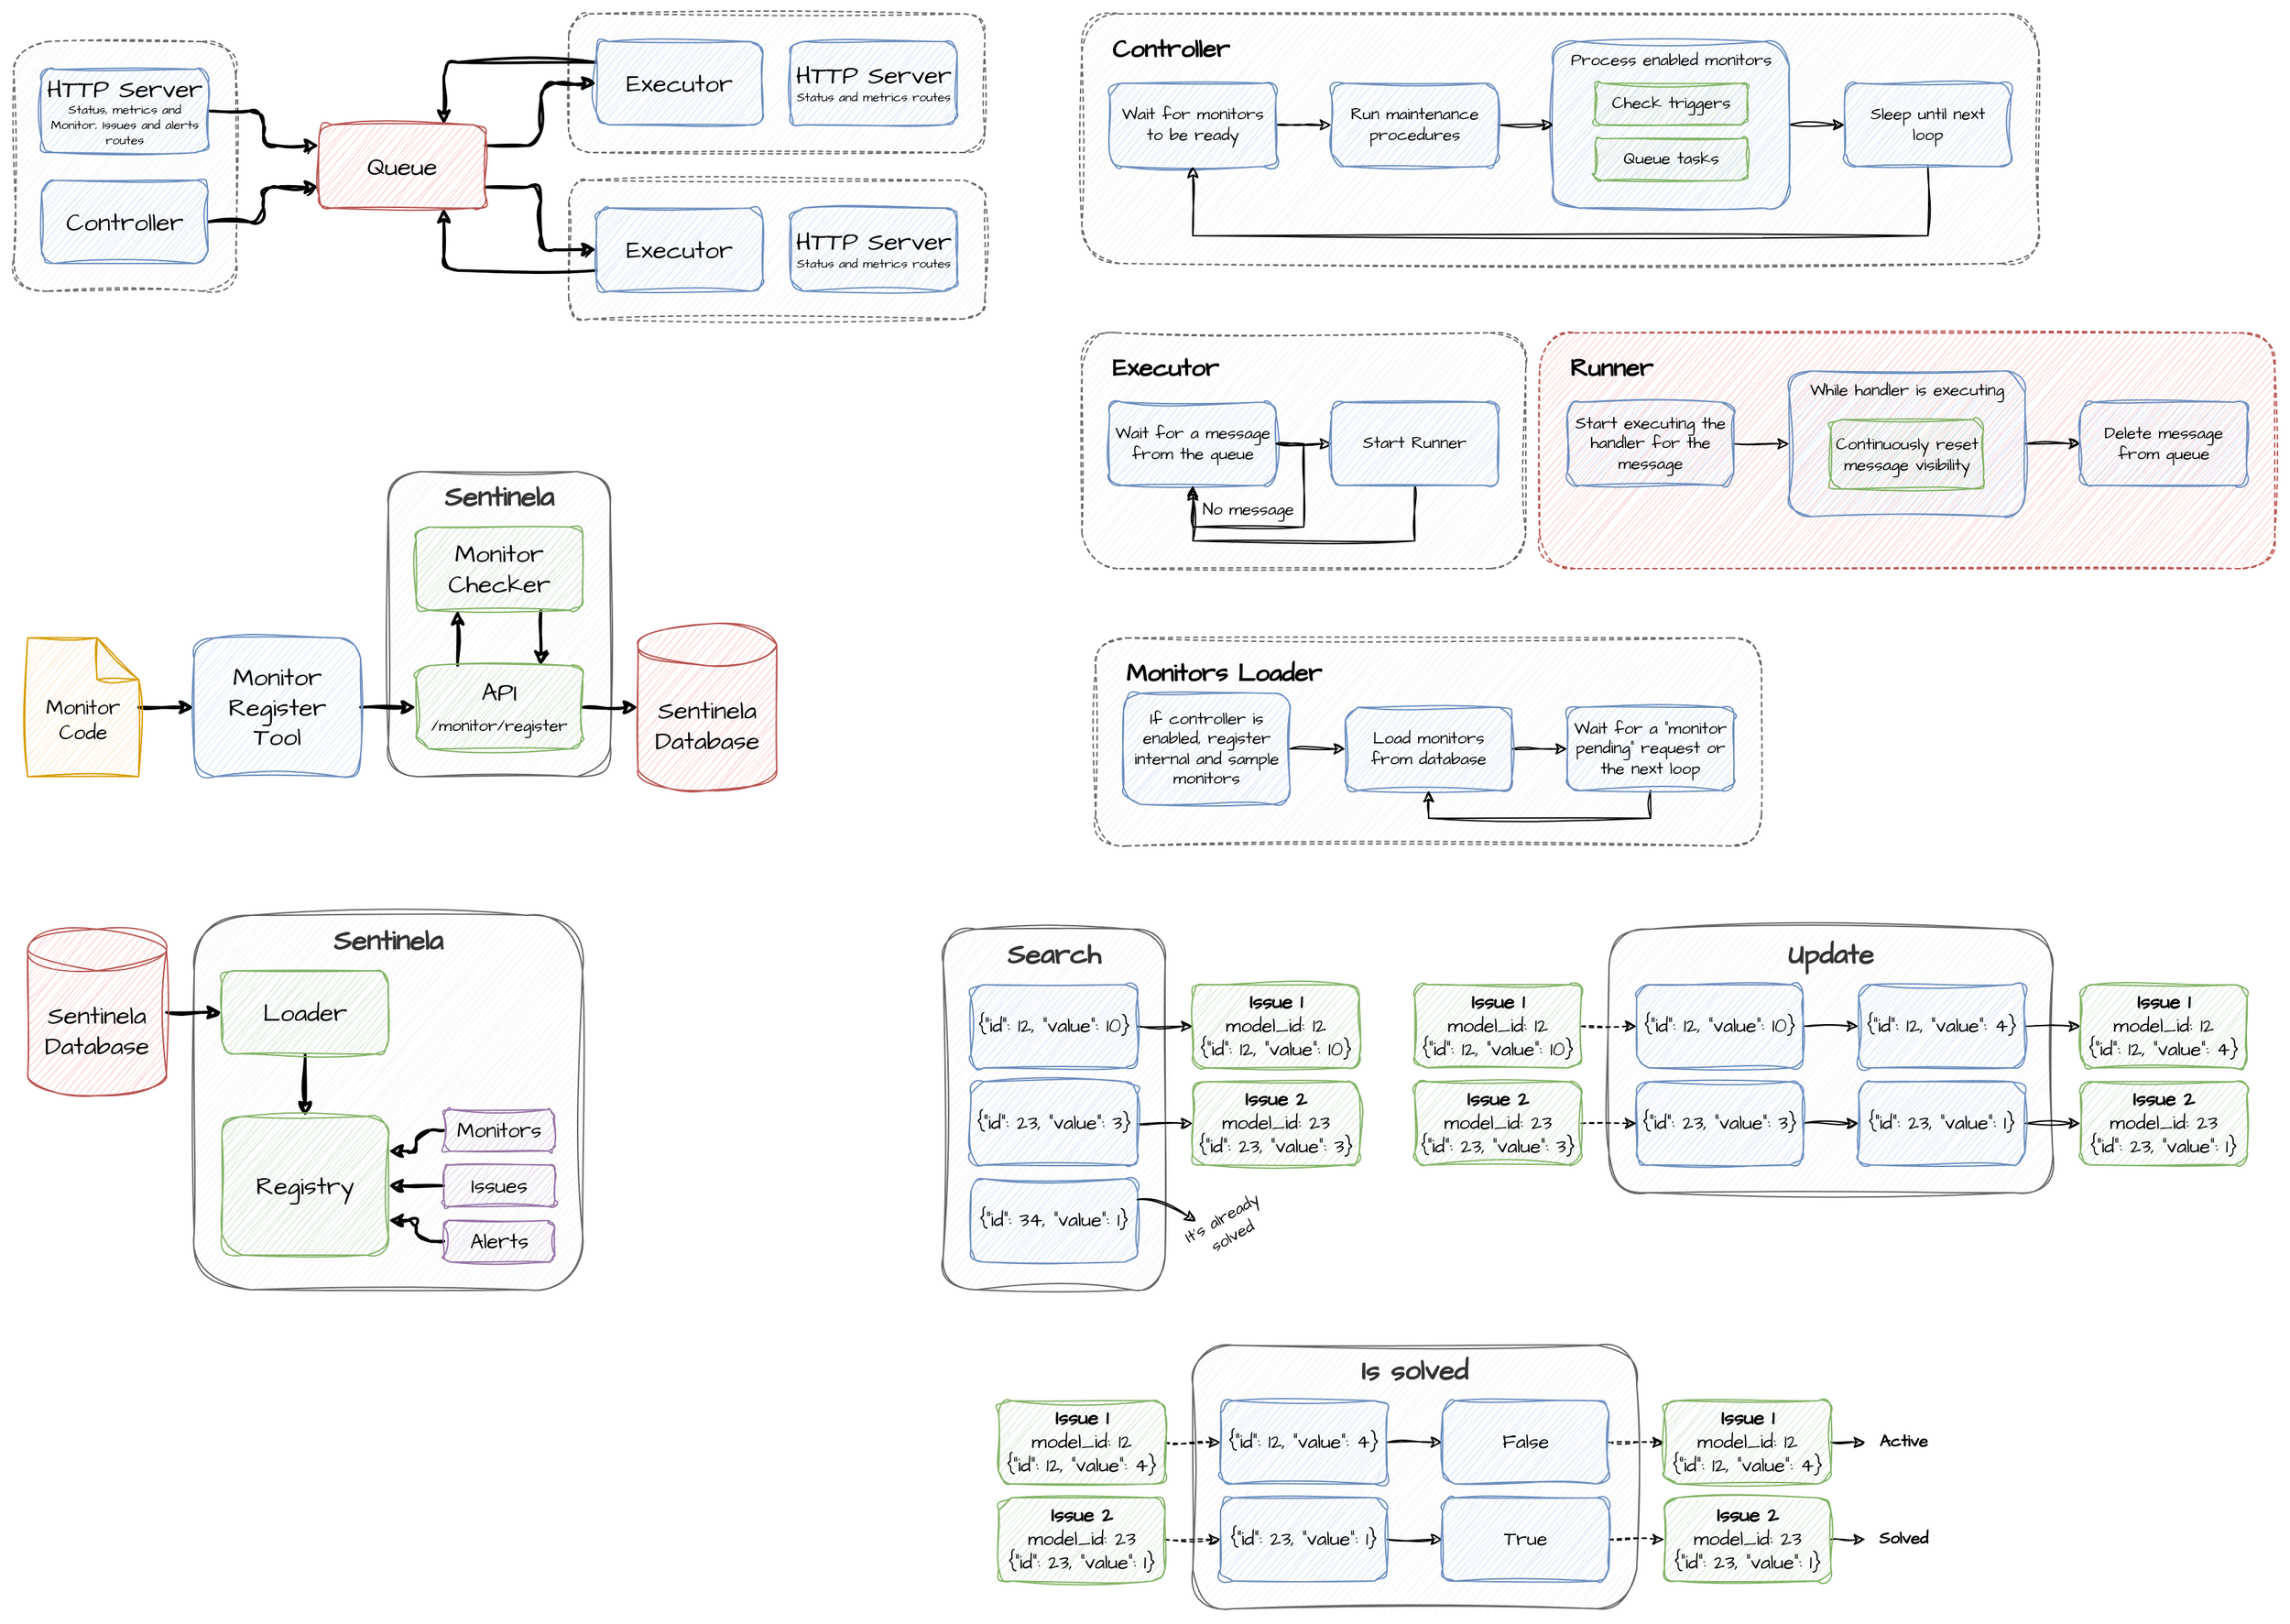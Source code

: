 <mxfile version="28.2.3">
  <diagram name="Page-1" id="vNt7aLNjw1NcP-aogwvX">
    <mxGraphModel dx="1170" dy="704" grid="1" gridSize="10" guides="1" tooltips="1" connect="1" arrows="1" fold="1" page="1" pageScale="1" pageWidth="850" pageHeight="1100" math="0" shadow="0">
      <root>
        <mxCell id="0" />
        <mxCell id="1" parent="0" />
        <mxCell id="FxgzXEkrF_b3o0yHyvXR-138" value="" style="rounded=1;whiteSpace=wrap;html=1;dashed=1;strokeColor=none;sketch=1;curveFitting=1;jiggle=2;" parent="1" vertex="1">
          <mxGeometry x="750" y="1000" width="690" height="210" as="geometry" />
        </mxCell>
        <mxCell id="FxgzXEkrF_b3o0yHyvXR-128" value="Is solved" style="rounded=1;whiteSpace=wrap;html=1;sketch=1;hachureGap=4;jiggle=2;curveFitting=1;fontFamily=Architects Daughter;fontSource=https%3A%2F%2Ffonts.googleapis.com%2Fcss%3Ffamily%3DArchitects%2BDaughter;fillColor=#f5f5f5;fontColor=#333333;strokeColor=#666666;verticalAlign=top;fontStyle=1;fontSize=20;" parent="1" vertex="1">
          <mxGeometry x="900" y="1010" width="320" height="190" as="geometry" />
        </mxCell>
        <mxCell id="FxgzXEkrF_b3o0yHyvXR-133" value="" style="rounded=1;whiteSpace=wrap;html=1;dashed=1;strokeColor=none;sketch=1;curveFitting=1;jiggle=2;" parent="1" vertex="1">
          <mxGeometry x="1050" y="700" width="620" height="210" as="geometry" />
        </mxCell>
        <mxCell id="FxgzXEkrF_b3o0yHyvXR-1" value="" style="rounded=1;whiteSpace=wrap;html=1;dashed=1;strokeColor=none;sketch=1;curveFitting=1;jiggle=2;" parent="1" vertex="1">
          <mxGeometry x="50" y="690" width="420" height="290" as="geometry" />
        </mxCell>
        <mxCell id="FxgzXEkrF_b3o0yHyvXR-2" value="" style="rounded=1;whiteSpace=wrap;html=1;dashed=1;strokeColor=none;sketch=1;curveFitting=1;jiggle=2;shadow=0;" parent="1" vertex="1">
          <mxGeometry x="50" y="370" width="560" height="250" as="geometry" />
        </mxCell>
        <mxCell id="FxgzXEkrF_b3o0yHyvXR-3" value="Sentinela" style="rounded=1;whiteSpace=wrap;html=1;sketch=1;hachureGap=4;jiggle=2;curveFitting=1;fontFamily=Architects Daughter;fontSource=https%3A%2F%2Ffonts.googleapis.com%2Fcss%3Ffamily%3DArchitects%2BDaughter;fillColor=#f5f5f5;fontColor=#333333;strokeColor=#666666;verticalAlign=top;fontStyle=1;fontSize=20;" parent="1" vertex="1">
          <mxGeometry x="180" y="700" width="280" height="270" as="geometry" />
        </mxCell>
        <mxCell id="FxgzXEkrF_b3o0yHyvXR-4" value="Sentinela" style="rounded=1;whiteSpace=wrap;html=1;sketch=1;hachureGap=4;jiggle=2;curveFitting=1;fontFamily=Architects Daughter;fontSource=https%3A%2F%2Ffonts.googleapis.com%2Fcss%3Ffamily%3DArchitects%2BDaughter;fillColor=#f5f5f5;fontColor=#333333;strokeColor=#666666;verticalAlign=top;fontStyle=1;fontSize=20;" parent="1" vertex="1">
          <mxGeometry x="320" y="380" width="160" height="220" as="geometry" />
        </mxCell>
        <mxCell id="FxgzXEkrF_b3o0yHyvXR-5" value="" style="rounded=1;whiteSpace=wrap;html=1;dashed=1;strokeColor=none;sketch=1;curveFitting=1;jiggle=2;fontFamily=Architects Daughter;" parent="1" vertex="1">
          <mxGeometry x="40" y="40" width="720" height="240" as="geometry" />
        </mxCell>
        <mxCell id="FxgzXEkrF_b3o0yHyvXR-6" value="" style="rounded=1;whiteSpace=wrap;html=1;fillColor=#f5f5f5;fontColor=#333333;strokeColor=#666666;dashed=1;sketch=1;curveFitting=1;jiggle=2;fontFamily=Architects Daughter;" parent="1" vertex="1">
          <mxGeometry x="50" y="70" width="160" height="180" as="geometry" />
        </mxCell>
        <mxCell id="FxgzXEkrF_b3o0yHyvXR-7" style="edgeStyle=orthogonalEdgeStyle;rounded=1;orthogonalLoop=1;jettySize=auto;html=1;exitX=1;exitY=0.5;exitDx=0;exitDy=0;entryX=0;entryY=0.75;entryDx=0;entryDy=0;sketch=1;curveFitting=1;jiggle=2;curved=0;strokeWidth=2;fontFamily=Architects Daughter;" parent="1" source="FxgzXEkrF_b3o0yHyvXR-8" target="FxgzXEkrF_b3o0yHyvXR-19" edge="1">
          <mxGeometry relative="1" as="geometry" />
        </mxCell>
        <mxCell id="FxgzXEkrF_b3o0yHyvXR-8" value="Controller" style="rounded=1;whiteSpace=wrap;html=1;fontSize=18;fillColor=#dae8fc;strokeColor=#6c8ebf;sketch=1;curveFitting=1;jiggle=2;fontFamily=Architects Daughter;" parent="1" vertex="1">
          <mxGeometry x="70" y="170" width="120" height="60" as="geometry" />
        </mxCell>
        <mxCell id="FxgzXEkrF_b3o0yHyvXR-9" style="edgeStyle=orthogonalEdgeStyle;rounded=1;orthogonalLoop=1;jettySize=auto;html=1;exitX=1;exitY=0.5;exitDx=0;exitDy=0;entryX=0;entryY=0.25;entryDx=0;entryDy=0;sketch=1;curveFitting=1;jiggle=2;curved=0;strokeWidth=2;fontFamily=Architects Daughter;" parent="1" source="FxgzXEkrF_b3o0yHyvXR-10" target="FxgzXEkrF_b3o0yHyvXR-19" edge="1">
          <mxGeometry relative="1" as="geometry" />
        </mxCell>
        <mxCell id="FxgzXEkrF_b3o0yHyvXR-10" value="HTTP Server&lt;div style=&quot;font-size: 9px;&quot;&gt;&lt;div&gt;Status, m&lt;span style=&quot;background-color: initial;&quot;&gt;etrics and M&lt;/span&gt;&lt;span style=&quot;background-color: initial;&quot;&gt;onitor, Issues and alerts routes&lt;/span&gt;&lt;/div&gt;&lt;/div&gt;" style="rounded=1;whiteSpace=wrap;html=1;fontSize=18;fillColor=#dae8fc;strokeColor=#6c8ebf;sketch=1;curveFitting=1;jiggle=2;fontFamily=Architects Daughter;" parent="1" vertex="1">
          <mxGeometry x="70" y="90" width="120" height="60" as="geometry" />
        </mxCell>
        <mxCell id="FxgzXEkrF_b3o0yHyvXR-11" value="" style="rounded=1;whiteSpace=wrap;html=1;fillColor=#f5f5f5;fontColor=#333333;strokeColor=#666666;dashed=1;sketch=1;curveFitting=1;jiggle=2;fontFamily=Architects Daughter;" parent="1" vertex="1">
          <mxGeometry x="450" y="170" width="300" height="100" as="geometry" />
        </mxCell>
        <mxCell id="FxgzXEkrF_b3o0yHyvXR-12" style="edgeStyle=orthogonalEdgeStyle;rounded=1;orthogonalLoop=1;jettySize=auto;html=1;exitX=0;exitY=0.75;exitDx=0;exitDy=0;entryX=0.75;entryY=1;entryDx=0;entryDy=0;sketch=1;curveFitting=1;jiggle=2;curved=0;strokeWidth=2;fontFamily=Architects Daughter;" parent="1" source="FxgzXEkrF_b3o0yHyvXR-13" target="FxgzXEkrF_b3o0yHyvXR-19" edge="1">
          <mxGeometry relative="1" as="geometry" />
        </mxCell>
        <mxCell id="FxgzXEkrF_b3o0yHyvXR-13" value="Executor" style="rounded=1;whiteSpace=wrap;html=1;fontSize=18;fillColor=#dae8fc;strokeColor=#6c8ebf;sketch=1;curveFitting=1;jiggle=2;fontFamily=Architects Daughter;" parent="1" vertex="1">
          <mxGeometry x="470" y="190" width="120" height="60" as="geometry" />
        </mxCell>
        <mxCell id="FxgzXEkrF_b3o0yHyvXR-14" value="" style="rounded=1;whiteSpace=wrap;html=1;fillColor=#f5f5f5;fontColor=#333333;strokeColor=#666666;dashed=1;sketch=1;curveFitting=1;jiggle=2;fontFamily=Architects Daughter;" parent="1" vertex="1">
          <mxGeometry x="450" y="50" width="300" height="100" as="geometry" />
        </mxCell>
        <mxCell id="FxgzXEkrF_b3o0yHyvXR-15" style="edgeStyle=orthogonalEdgeStyle;rounded=1;orthogonalLoop=1;jettySize=auto;html=1;exitX=0;exitY=0.25;exitDx=0;exitDy=0;entryX=0.75;entryY=0;entryDx=0;entryDy=0;sketch=1;curveFitting=1;jiggle=2;curved=0;strokeWidth=2;fontFamily=Architects Daughter;" parent="1" source="FxgzXEkrF_b3o0yHyvXR-16" target="FxgzXEkrF_b3o0yHyvXR-19" edge="1">
          <mxGeometry relative="1" as="geometry" />
        </mxCell>
        <mxCell id="FxgzXEkrF_b3o0yHyvXR-16" value="Executor" style="rounded=1;whiteSpace=wrap;html=1;fontSize=18;fillColor=#dae8fc;strokeColor=#6c8ebf;sketch=1;curveFitting=1;jiggle=2;fontFamily=Architects Daughter;" parent="1" vertex="1">
          <mxGeometry x="470" y="70" width="120" height="60" as="geometry" />
        </mxCell>
        <mxCell id="FxgzXEkrF_b3o0yHyvXR-17" style="edgeStyle=orthogonalEdgeStyle;rounded=1;orthogonalLoop=1;jettySize=auto;html=1;exitX=1;exitY=0.25;exitDx=0;exitDy=0;sketch=1;curveFitting=1;jiggle=2;curved=0;strokeWidth=2;fontFamily=Architects Daughter;" parent="1" source="FxgzXEkrF_b3o0yHyvXR-19" target="FxgzXEkrF_b3o0yHyvXR-16" edge="1">
          <mxGeometry relative="1" as="geometry" />
        </mxCell>
        <mxCell id="FxgzXEkrF_b3o0yHyvXR-18" style="edgeStyle=orthogonalEdgeStyle;rounded=1;orthogonalLoop=1;jettySize=auto;html=1;exitX=1;exitY=0.75;exitDx=0;exitDy=0;entryX=0;entryY=0.5;entryDx=0;entryDy=0;sketch=1;curveFitting=1;jiggle=2;curved=0;strokeWidth=2;fontFamily=Architects Daughter;" parent="1" source="FxgzXEkrF_b3o0yHyvXR-19" target="FxgzXEkrF_b3o0yHyvXR-13" edge="1">
          <mxGeometry relative="1" as="geometry" />
        </mxCell>
        <mxCell id="FxgzXEkrF_b3o0yHyvXR-19" value="Queue" style="rounded=1;whiteSpace=wrap;html=1;fontSize=18;fillColor=#f8cecc;strokeColor=#b85450;sketch=1;curveFitting=1;jiggle=2;fontFamily=Architects Daughter;" parent="1" vertex="1">
          <mxGeometry x="270" y="130" width="120" height="60" as="geometry" />
        </mxCell>
        <mxCell id="FxgzXEkrF_b3o0yHyvXR-20" value="HTTP Server&lt;div style=&quot;font-size: 9px;&quot;&gt;&lt;div&gt;Status and m&lt;span style=&quot;background-color: initial;&quot;&gt;etrics&lt;/span&gt;&lt;span style=&quot;background-color: initial;&quot;&gt;&amp;nbsp;routes&lt;/span&gt;&lt;/div&gt;&lt;/div&gt;" style="rounded=1;whiteSpace=wrap;html=1;fontSize=18;fillColor=#dae8fc;strokeColor=#6c8ebf;sketch=1;curveFitting=1;jiggle=2;fontFamily=Architects Daughter;" parent="1" vertex="1">
          <mxGeometry x="610" y="70" width="120" height="60" as="geometry" />
        </mxCell>
        <mxCell id="FxgzXEkrF_b3o0yHyvXR-21" value="HTTP Server&lt;div style=&quot;font-size: 9px;&quot;&gt;&lt;div&gt;Status and m&lt;span style=&quot;background-color: initial;&quot;&gt;etrics&lt;/span&gt;&lt;span style=&quot;background-color: initial;&quot;&gt;&amp;nbsp;routes&lt;/span&gt;&lt;/div&gt;&lt;/div&gt;" style="rounded=1;whiteSpace=wrap;html=1;fontSize=18;fillColor=#dae8fc;strokeColor=#6c8ebf;sketch=1;curveFitting=1;jiggle=2;fontFamily=Architects Daughter;" parent="1" vertex="1">
          <mxGeometry x="610" y="190" width="120" height="60" as="geometry" />
        </mxCell>
        <mxCell id="FxgzXEkrF_b3o0yHyvXR-22" style="edgeStyle=orthogonalEdgeStyle;rounded=1;sketch=1;hachureGap=4;jiggle=2;curveFitting=1;orthogonalLoop=1;jettySize=auto;html=1;entryX=0;entryY=0.5;entryDx=0;entryDy=0;fontFamily=Architects Daughter;fontSource=https%3A%2F%2Ffonts.googleapis.com%2Fcss%3Ffamily%3DArchitects%2BDaughter;curved=0;strokeWidth=2;" parent="1" source="FxgzXEkrF_b3o0yHyvXR-23" target="FxgzXEkrF_b3o0yHyvXR-25" edge="1">
          <mxGeometry relative="1" as="geometry" />
        </mxCell>
        <mxCell id="FxgzXEkrF_b3o0yHyvXR-23" value="&lt;div style=&quot;font-size: 15px;&quot;&gt;&lt;span style=&quot;background-color: initial; font-size: 15px;&quot;&gt;&lt;br style=&quot;font-size: 15px;&quot;&gt;&lt;/span&gt;&lt;/div&gt;&lt;div style=&quot;font-size: 15px;&quot;&gt;&lt;span style=&quot;background-color: initial; font-size: 15px;&quot;&gt;Monitor&lt;/span&gt;&lt;/div&gt;&lt;div style=&quot;font-size: 15px;&quot;&gt;Code&lt;/div&gt;" style="shape=note;whiteSpace=wrap;html=1;backgroundOutline=1;darkOpacity=0.05;sketch=1;hachureGap=4;jiggle=2;curveFitting=1;fontFamily=Architects Daughter;fontSource=https%3A%2F%2Ffonts.googleapis.com%2Fcss%3Ffamily%3DArchitects%2BDaughter;fontSize=15;fillColor=#ffe6cc;strokeColor=#d79b00;" parent="1" vertex="1">
          <mxGeometry x="60" y="500" width="80" height="100" as="geometry" />
        </mxCell>
        <mxCell id="FxgzXEkrF_b3o0yHyvXR-24" style="edgeStyle=orthogonalEdgeStyle;rounded=1;sketch=1;hachureGap=4;jiggle=2;curveFitting=1;orthogonalLoop=1;jettySize=auto;html=1;exitX=1;exitY=0.5;exitDx=0;exitDy=0;entryX=0;entryY=0.5;entryDx=0;entryDy=0;fontFamily=Architects Daughter;fontSource=https%3A%2F%2Ffonts.googleapis.com%2Fcss%3Ffamily%3DArchitects%2BDaughter;curved=0;strokeWidth=2;" parent="1" source="FxgzXEkrF_b3o0yHyvXR-25" target="FxgzXEkrF_b3o0yHyvXR-30" edge="1">
          <mxGeometry relative="1" as="geometry" />
        </mxCell>
        <mxCell id="FxgzXEkrF_b3o0yHyvXR-25" value="&lt;div style=&quot;font-size: 18px;&quot;&gt;Monitor&lt;/div&gt;Register&lt;div style=&quot;font-size: 18px;&quot;&gt;Tool&lt;/div&gt;" style="rounded=1;whiteSpace=wrap;html=1;sketch=1;hachureGap=4;jiggle=2;curveFitting=1;fontFamily=Architects Daughter;fontSource=https%3A%2F%2Ffonts.googleapis.com%2Fcss%3Ffamily%3DArchitects%2BDaughter;fontSize=18;fillColor=#dae8fc;strokeColor=#6c8ebf;" parent="1" vertex="1">
          <mxGeometry x="180" y="500" width="120" height="100" as="geometry" />
        </mxCell>
        <mxCell id="FxgzXEkrF_b3o0yHyvXR-26" style="edgeStyle=orthogonalEdgeStyle;rounded=1;sketch=1;hachureGap=4;jiggle=2;curveFitting=1;orthogonalLoop=1;jettySize=auto;html=1;exitX=0.75;exitY=1;exitDx=0;exitDy=0;entryX=0.75;entryY=0;entryDx=0;entryDy=0;fontFamily=Architects Daughter;fontSource=https%3A%2F%2Ffonts.googleapis.com%2Fcss%3Ffamily%3DArchitects%2BDaughter;curved=0;strokeWidth=2;" parent="1" source="FxgzXEkrF_b3o0yHyvXR-27" target="FxgzXEkrF_b3o0yHyvXR-30" edge="1">
          <mxGeometry relative="1" as="geometry" />
        </mxCell>
        <mxCell id="FxgzXEkrF_b3o0yHyvXR-27" value="&lt;div style=&quot;font-size: 18px;&quot;&gt;Monitor&lt;/div&gt;&lt;div style=&quot;font-size: 18px;&quot;&gt;Checker&lt;/div&gt;" style="rounded=1;whiteSpace=wrap;html=1;sketch=1;hachureGap=4;jiggle=2;curveFitting=1;fontFamily=Architects Daughter;fontSource=https%3A%2F%2Ffonts.googleapis.com%2Fcss%3Ffamily%3DArchitects%2BDaughter;fontSize=18;fillColor=#d5e8d4;strokeColor=#82b366;" parent="1" vertex="1">
          <mxGeometry x="340" y="420" width="120" height="60" as="geometry" />
        </mxCell>
        <mxCell id="FxgzXEkrF_b3o0yHyvXR-28" style="edgeStyle=orthogonalEdgeStyle;rounded=1;sketch=1;hachureGap=4;jiggle=2;curveFitting=1;orthogonalLoop=1;jettySize=auto;html=1;exitX=1;exitY=0.5;exitDx=0;exitDy=0;fontFamily=Architects Daughter;fontSource=https%3A%2F%2Ffonts.googleapis.com%2Fcss%3Ffamily%3DArchitects%2BDaughter;curved=0;strokeWidth=2;" parent="1" source="FxgzXEkrF_b3o0yHyvXR-30" target="FxgzXEkrF_b3o0yHyvXR-31" edge="1">
          <mxGeometry relative="1" as="geometry" />
        </mxCell>
        <mxCell id="FxgzXEkrF_b3o0yHyvXR-29" style="edgeStyle=orthogonalEdgeStyle;rounded=1;sketch=1;hachureGap=4;jiggle=2;curveFitting=1;orthogonalLoop=1;jettySize=auto;html=1;exitX=0.25;exitY=0;exitDx=0;exitDy=0;entryX=0.25;entryY=1;entryDx=0;entryDy=0;fontFamily=Architects Daughter;fontSource=https%3A%2F%2Ffonts.googleapis.com%2Fcss%3Ffamily%3DArchitects%2BDaughter;curved=0;strokeWidth=2;" parent="1" source="FxgzXEkrF_b3o0yHyvXR-30" target="FxgzXEkrF_b3o0yHyvXR-27" edge="1">
          <mxGeometry relative="1" as="geometry" />
        </mxCell>
        <mxCell id="FxgzXEkrF_b3o0yHyvXR-30" value="&lt;div style=&quot;font-size: 18px;&quot;&gt;&lt;span style=&quot;background-color: initial;&quot;&gt;API&lt;/span&gt;&lt;/div&gt;&lt;div style=&quot;&quot;&gt;&lt;font style=&quot;font-size: 12px;&quot;&gt;/monitor/register&lt;/font&gt;&lt;/div&gt;" style="rounded=1;whiteSpace=wrap;html=1;sketch=1;hachureGap=4;jiggle=2;curveFitting=1;fontFamily=Architects Daughter;fontSource=https%3A%2F%2Ffonts.googleapis.com%2Fcss%3Ffamily%3DArchitects%2BDaughter;fontSize=18;fillColor=#d5e8d4;strokeColor=#82b366;" parent="1" vertex="1">
          <mxGeometry x="340" y="520" width="120" height="60" as="geometry" />
        </mxCell>
        <mxCell id="FxgzXEkrF_b3o0yHyvXR-31" value="Sentinela&lt;div style=&quot;font-size: 18px;&quot;&gt;Database&lt;/div&gt;" style="shape=cylinder3;whiteSpace=wrap;html=1;boundedLbl=1;backgroundOutline=1;size=15;sketch=1;hachureGap=4;jiggle=2;curveFitting=1;fontFamily=Architects Daughter;fontSource=https%3A%2F%2Ffonts.googleapis.com%2Fcss%3Ffamily%3DArchitects%2BDaughter;fontSize=18;fillColor=#f8cecc;strokeColor=#b85450;" parent="1" vertex="1">
          <mxGeometry x="500" y="490" width="100" height="120" as="geometry" />
        </mxCell>
        <mxCell id="FxgzXEkrF_b3o0yHyvXR-32" style="edgeStyle=orthogonalEdgeStyle;rounded=0;sketch=1;hachureGap=4;jiggle=2;curveFitting=1;orthogonalLoop=1;jettySize=auto;html=1;exitX=0.5;exitY=1;exitDx=0;exitDy=0;entryX=0.5;entryY=0;entryDx=0;entryDy=0;fontFamily=Architects Daughter;fontSource=https%3A%2F%2Ffonts.googleapis.com%2Fcss%3Ffamily%3DArchitects%2BDaughter;strokeWidth=2;" parent="1" source="FxgzXEkrF_b3o0yHyvXR-33" target="FxgzXEkrF_b3o0yHyvXR-34" edge="1">
          <mxGeometry relative="1" as="geometry" />
        </mxCell>
        <mxCell id="FxgzXEkrF_b3o0yHyvXR-33" value="&lt;div style=&quot;font-size: 18px;&quot;&gt;Loader&lt;/div&gt;" style="rounded=1;whiteSpace=wrap;html=1;sketch=1;hachureGap=4;jiggle=2;curveFitting=1;fontFamily=Architects Daughter;fontSource=https%3A%2F%2Ffonts.googleapis.com%2Fcss%3Ffamily%3DArchitects%2BDaughter;fontSize=18;fillColor=#d5e8d4;strokeColor=#82b366;" parent="1" vertex="1">
          <mxGeometry x="200" y="740" width="120" height="60" as="geometry" />
        </mxCell>
        <mxCell id="FxgzXEkrF_b3o0yHyvXR-34" value="&lt;div style=&quot;font-size: 18px;&quot;&gt;Registry&lt;/div&gt;" style="rounded=1;whiteSpace=wrap;html=1;sketch=1;hachureGap=4;jiggle=2;curveFitting=1;fontFamily=Architects Daughter;fontSource=https%3A%2F%2Ffonts.googleapis.com%2Fcss%3Ffamily%3DArchitects%2BDaughter;fontSize=18;fillColor=#d5e8d4;strokeColor=#82b366;" parent="1" vertex="1">
          <mxGeometry x="200" y="845" width="120" height="100" as="geometry" />
        </mxCell>
        <mxCell id="FxgzXEkrF_b3o0yHyvXR-35" style="edgeStyle=orthogonalEdgeStyle;rounded=1;sketch=1;hachureGap=4;jiggle=2;curveFitting=1;orthogonalLoop=1;jettySize=auto;html=1;exitX=0;exitY=0.5;exitDx=0;exitDy=0;entryX=1;entryY=0.25;entryDx=0;entryDy=0;fontFamily=Architects Daughter;fontSource=https%3A%2F%2Ffonts.googleapis.com%2Fcss%3Ffamily%3DArchitects%2BDaughter;curved=0;strokeWidth=2;" parent="1" source="FxgzXEkrF_b3o0yHyvXR-36" target="FxgzXEkrF_b3o0yHyvXR-34" edge="1">
          <mxGeometry relative="1" as="geometry" />
        </mxCell>
        <mxCell id="FxgzXEkrF_b3o0yHyvXR-36" value="Monitors" style="rounded=1;whiteSpace=wrap;html=1;sketch=1;hachureGap=4;jiggle=2;curveFitting=1;fontFamily=Architects Daughter;fontSource=https%3A%2F%2Ffonts.googleapis.com%2Fcss%3Ffamily%3DArchitects%2BDaughter;fontSize=15;fillColor=#e1d5e7;strokeColor=#9673a6;" parent="1" vertex="1">
          <mxGeometry x="360" y="840" width="80" height="30" as="geometry" />
        </mxCell>
        <mxCell id="FxgzXEkrF_b3o0yHyvXR-37" style="edgeStyle=orthogonalEdgeStyle;rounded=1;sketch=1;hachureGap=4;jiggle=2;curveFitting=1;orthogonalLoop=1;jettySize=auto;html=1;exitX=0;exitY=0.5;exitDx=0;exitDy=0;entryX=1;entryY=0.5;entryDx=0;entryDy=0;fontFamily=Architects Daughter;fontSource=https%3A%2F%2Ffonts.googleapis.com%2Fcss%3Ffamily%3DArchitects%2BDaughter;curved=0;strokeWidth=2;" parent="1" source="FxgzXEkrF_b3o0yHyvXR-38" target="FxgzXEkrF_b3o0yHyvXR-34" edge="1">
          <mxGeometry relative="1" as="geometry" />
        </mxCell>
        <mxCell id="FxgzXEkrF_b3o0yHyvXR-38" value="Issues" style="rounded=1;whiteSpace=wrap;html=1;sketch=1;hachureGap=4;jiggle=2;curveFitting=1;fontFamily=Architects Daughter;fontSource=https%3A%2F%2Ffonts.googleapis.com%2Fcss%3Ffamily%3DArchitects%2BDaughter;fontSize=15;fillColor=#e1d5e7;strokeColor=#9673a6;" parent="1" vertex="1">
          <mxGeometry x="360" y="880" width="80" height="30" as="geometry" />
        </mxCell>
        <mxCell id="FxgzXEkrF_b3o0yHyvXR-39" style="edgeStyle=orthogonalEdgeStyle;rounded=1;sketch=1;hachureGap=4;jiggle=2;curveFitting=1;orthogonalLoop=1;jettySize=auto;html=1;exitX=0;exitY=0.5;exitDx=0;exitDy=0;entryX=1;entryY=0.75;entryDx=0;entryDy=0;fontFamily=Architects Daughter;fontSource=https%3A%2F%2Ffonts.googleapis.com%2Fcss%3Ffamily%3DArchitects%2BDaughter;curved=0;strokeWidth=2;" parent="1" source="FxgzXEkrF_b3o0yHyvXR-40" target="FxgzXEkrF_b3o0yHyvXR-34" edge="1">
          <mxGeometry relative="1" as="geometry" />
        </mxCell>
        <mxCell id="FxgzXEkrF_b3o0yHyvXR-40" value="Alerts" style="rounded=1;whiteSpace=wrap;html=1;sketch=1;hachureGap=4;jiggle=2;curveFitting=1;fontFamily=Architects Daughter;fontSource=https%3A%2F%2Ffonts.googleapis.com%2Fcss%3Ffamily%3DArchitects%2BDaughter;fontSize=15;fillColor=#e1d5e7;strokeColor=#9673a6;" parent="1" vertex="1">
          <mxGeometry x="360" y="920" width="80" height="30" as="geometry" />
        </mxCell>
        <mxCell id="FxgzXEkrF_b3o0yHyvXR-41" style="edgeStyle=orthogonalEdgeStyle;rounded=1;sketch=1;hachureGap=4;jiggle=2;curveFitting=1;orthogonalLoop=1;jettySize=auto;html=1;exitX=1;exitY=0.5;exitDx=0;exitDy=0;exitPerimeter=0;fontFamily=Architects Daughter;fontSource=https%3A%2F%2Ffonts.googleapis.com%2Fcss%3Ffamily%3DArchitects%2BDaughter;strokeWidth=2;curved=0;" parent="1" source="FxgzXEkrF_b3o0yHyvXR-42" target="FxgzXEkrF_b3o0yHyvXR-33" edge="1">
          <mxGeometry relative="1" as="geometry" />
        </mxCell>
        <mxCell id="FxgzXEkrF_b3o0yHyvXR-42" value="Sentinela&lt;div style=&quot;font-size: 18px;&quot;&gt;Database&lt;/div&gt;" style="shape=cylinder3;whiteSpace=wrap;html=1;boundedLbl=1;backgroundOutline=1;size=15;sketch=1;hachureGap=4;jiggle=2;curveFitting=1;fontFamily=Architects Daughter;fontSource=https%3A%2F%2Ffonts.googleapis.com%2Fcss%3Ffamily%3DArchitects%2BDaughter;fontSize=18;fillColor=#f8cecc;strokeColor=#b85450;" parent="1" vertex="1">
          <mxGeometry x="60" y="710" width="100" height="120" as="geometry" />
        </mxCell>
        <mxCell id="FxgzXEkrF_b3o0yHyvXR-43" value="" style="rounded=1;whiteSpace=wrap;html=1;dashed=1;strokeColor=none;sketch=1;curveFitting=1;jiggle=2;fontFamily=Architects Daughter;" parent="1" vertex="1">
          <mxGeometry x="810" y="40" width="710" height="200" as="geometry" />
        </mxCell>
        <mxCell id="FxgzXEkrF_b3o0yHyvXR-44" value="&lt;div&gt;&lt;br&gt;&lt;/div&gt;" style="rounded=1;whiteSpace=wrap;html=1;fillColor=#f5f5f5;fontColor=#333333;strokeColor=#666666;dashed=1;sketch=1;curveFitting=1;jiggle=2;fontSize=15;fontFamily=Architects Daughter;" parent="1" vertex="1">
          <mxGeometry x="820" y="50" width="690" height="180" as="geometry" />
        </mxCell>
        <mxCell id="FxgzXEkrF_b3o0yHyvXR-45" value="Controller" style="text;html=1;align=left;verticalAlign=middle;whiteSpace=wrap;rounded=0;fontFamily=Architects Daughter;fontSize=18;fontStyle=1;sketch=1;curveFitting=1;jiggle=2;" parent="1" vertex="1">
          <mxGeometry x="840" y="60" width="100" height="30" as="geometry" />
        </mxCell>
        <mxCell id="FxgzXEkrF_b3o0yHyvXR-46" style="edgeStyle=orthogonalEdgeStyle;rounded=0;sketch=1;hachureGap=4;jiggle=2;curveFitting=1;orthogonalLoop=1;jettySize=auto;html=1;exitX=1;exitY=0.5;exitDx=0;exitDy=0;entryX=0;entryY=0.5;entryDx=0;entryDy=0;fontFamily=Architects Daughter;fontSource=https%3A%2F%2Ffonts.googleapis.com%2Fcss%3Ffamily%3DArchitects%2BDaughter;" parent="1" source="FxgzXEkrF_b3o0yHyvXR-47" edge="1">
          <mxGeometry relative="1" as="geometry">
            <mxPoint x="1000" y="130" as="targetPoint" />
          </mxGeometry>
        </mxCell>
        <mxCell id="FxgzXEkrF_b3o0yHyvXR-47" value="Wait for monitors to be ready" style="rounded=1;whiteSpace=wrap;html=1;fontSize=12;fillColor=#dae8fc;strokeColor=#6c8ebf;sketch=1;curveFitting=1;jiggle=2;fontFamily=Architects Daughter;" parent="1" vertex="1">
          <mxGeometry x="840" y="100" width="120" height="60" as="geometry" />
        </mxCell>
        <mxCell id="FxgzXEkrF_b3o0yHyvXR-50" style="edgeStyle=orthogonalEdgeStyle;rounded=0;sketch=1;hachureGap=4;jiggle=2;curveFitting=1;orthogonalLoop=1;jettySize=auto;html=1;exitX=1;exitY=0.5;exitDx=0;exitDy=0;entryX=0;entryY=0.5;entryDx=0;entryDy=0;fontFamily=Architects Daughter;fontSource=https%3A%2F%2Ffonts.googleapis.com%2Fcss%3Ffamily%3DArchitects%2BDaughter;" parent="1" source="FxgzXEkrF_b3o0yHyvXR-51" target="FxgzXEkrF_b3o0yHyvXR-55" edge="1">
          <mxGeometry relative="1" as="geometry" />
        </mxCell>
        <mxCell id="FxgzXEkrF_b3o0yHyvXR-51" value="Process enabled monitors" style="rounded=1;whiteSpace=wrap;html=1;fontSize=12;fillColor=#dae8fc;strokeColor=#6c8ebf;sketch=1;curveFitting=1;jiggle=2;fontFamily=Architects Daughter;verticalAlign=top;" parent="1" vertex="1">
          <mxGeometry x="1160" y="70" width="170" height="120" as="geometry" />
        </mxCell>
        <mxCell id="FxgzXEkrF_b3o0yHyvXR-52" value="&lt;div style=&quot;font-size: 12px;&quot;&gt;Check triggers&lt;/div&gt;" style="rounded=1;whiteSpace=wrap;html=1;sketch=1;hachureGap=4;jiggle=2;curveFitting=1;fontFamily=Architects Daughter;fontSource=https%3A%2F%2Ffonts.googleapis.com%2Fcss%3Ffamily%3DArchitects%2BDaughter;fontSize=12;fillColor=#d5e8d4;strokeColor=#82b366;" parent="1" vertex="1">
          <mxGeometry x="1190" y="100" width="110" height="30" as="geometry" />
        </mxCell>
        <mxCell id="FxgzXEkrF_b3o0yHyvXR-53" value="&lt;div style=&quot;font-size: 12px;&quot;&gt;Queue tasks&lt;/div&gt;" style="rounded=1;whiteSpace=wrap;html=1;sketch=1;hachureGap=4;jiggle=2;curveFitting=1;fontFamily=Architects Daughter;fontSource=https%3A%2F%2Ffonts.googleapis.com%2Fcss%3Ffamily%3DArchitects%2BDaughter;fontSize=12;fillColor=#d5e8d4;strokeColor=#82b366;" parent="1" vertex="1">
          <mxGeometry x="1190" y="140" width="110" height="30" as="geometry" />
        </mxCell>
        <mxCell id="FxgzXEkrF_b3o0yHyvXR-54" style="edgeStyle=orthogonalEdgeStyle;rounded=0;sketch=1;hachureGap=4;jiggle=2;curveFitting=1;orthogonalLoop=1;jettySize=auto;html=1;exitX=0.5;exitY=1;exitDx=0;exitDy=0;entryX=0.5;entryY=1;entryDx=0;entryDy=0;fontFamily=Architects Daughter;fontSource=https%3A%2F%2Ffonts.googleapis.com%2Fcss%3Ffamily%3DArchitects%2BDaughter;" parent="1" source="FxgzXEkrF_b3o0yHyvXR-55" target="FxgzXEkrF_b3o0yHyvXR-47" edge="1">
          <mxGeometry relative="1" as="geometry">
            <Array as="points">
              <mxPoint x="1430" y="210" />
              <mxPoint x="900" y="210" />
            </Array>
          </mxGeometry>
        </mxCell>
        <mxCell id="FxgzXEkrF_b3o0yHyvXR-55" value="Sleep until next&lt;div&gt;loop&lt;/div&gt;" style="rounded=1;whiteSpace=wrap;html=1;fontSize=12;fillColor=#dae8fc;strokeColor=#6c8ebf;sketch=1;curveFitting=1;jiggle=2;fontFamily=Architects Daughter;" parent="1" vertex="1">
          <mxGeometry x="1370" y="100" width="120" height="60" as="geometry" />
        </mxCell>
        <mxCell id="FxgzXEkrF_b3o0yHyvXR-56" style="edgeStyle=orthogonalEdgeStyle;rounded=0;sketch=1;hachureGap=4;jiggle=2;curveFitting=1;orthogonalLoop=1;jettySize=auto;html=1;exitX=1;exitY=0.5;exitDx=0;exitDy=0;entryX=0;entryY=0.5;entryDx=0;entryDy=0;fontFamily=Architects Daughter;fontSource=https%3A%2F%2Ffonts.googleapis.com%2Fcss%3Ffamily%3DArchitects%2BDaughter;" parent="1" source="FxgzXEkrF_b3o0yHyvXR-57" target="FxgzXEkrF_b3o0yHyvXR-51" edge="1">
          <mxGeometry relative="1" as="geometry" />
        </mxCell>
        <mxCell id="FxgzXEkrF_b3o0yHyvXR-57" value="Run maintenance procedures" style="rounded=1;whiteSpace=wrap;html=1;fontSize=12;fillColor=#dae8fc;strokeColor=#6c8ebf;sketch=1;curveFitting=1;jiggle=2;fontFamily=Architects Daughter;" parent="1" vertex="1">
          <mxGeometry x="1000" y="100" width="120" height="60" as="geometry" />
        </mxCell>
        <mxCell id="FxgzXEkrF_b3o0yHyvXR-58" value="" style="rounded=1;whiteSpace=wrap;html=1;dashed=1;strokeColor=none;sketch=1;curveFitting=1;jiggle=2;fontFamily=Architects Daughter;" parent="1" vertex="1">
          <mxGeometry x="810" y="270" width="880" height="190" as="geometry" />
        </mxCell>
        <mxCell id="FxgzXEkrF_b3o0yHyvXR-59" value="&lt;div&gt;&lt;br&gt;&lt;/div&gt;" style="rounded=1;whiteSpace=wrap;html=1;fillColor=#f5f5f5;fontColor=#333333;strokeColor=#666666;dashed=1;sketch=1;curveFitting=1;jiggle=2;fontSize=15;fontFamily=Architects Daughter;" parent="1" vertex="1">
          <mxGeometry x="820" y="280" width="320" height="170" as="geometry" />
        </mxCell>
        <mxCell id="FxgzXEkrF_b3o0yHyvXR-60" value="Executor" style="text;html=1;align=left;verticalAlign=middle;whiteSpace=wrap;rounded=0;fontFamily=Architects Daughter;fontSize=18;fontStyle=1;sketch=1;curveFitting=1;jiggle=2;" parent="1" vertex="1">
          <mxGeometry x="840" y="290" width="100" height="30" as="geometry" />
        </mxCell>
        <mxCell id="aIjglVBHqbXAZJF5mKJd-10" style="edgeStyle=orthogonalEdgeStyle;rounded=0;orthogonalLoop=1;jettySize=auto;html=1;exitX=1;exitY=0.5;exitDx=0;exitDy=0;entryX=0;entryY=0.5;entryDx=0;entryDy=0;sketch=1;curveFitting=1;jiggle=2;" edge="1" parent="1" source="FxgzXEkrF_b3o0yHyvXR-61" target="aIjglVBHqbXAZJF5mKJd-9">
          <mxGeometry relative="1" as="geometry" />
        </mxCell>
        <mxCell id="FxgzXEkrF_b3o0yHyvXR-61" value="Wait for a message from the queue" style="rounded=1;whiteSpace=wrap;html=1;fontSize=12;fillColor=#dae8fc;strokeColor=#6c8ebf;sketch=1;curveFitting=1;jiggle=2;fontFamily=Architects Daughter;" parent="1" vertex="1">
          <mxGeometry x="840" y="330" width="120" height="60" as="geometry" />
        </mxCell>
        <mxCell id="FxgzXEkrF_b3o0yHyvXR-62" value="&lt;div&gt;&lt;br&gt;&lt;/div&gt;" style="rounded=1;whiteSpace=wrap;html=1;fillColor=#f8cecc;strokeColor=#b85450;dashed=1;sketch=1;curveFitting=1;jiggle=2;fontSize=15;fontFamily=Architects Daughter;" parent="1" vertex="1">
          <mxGeometry x="1150" y="280" width="530" height="170" as="geometry" />
        </mxCell>
        <mxCell id="FxgzXEkrF_b3o0yHyvXR-63" value="Runner" style="text;html=1;align=left;verticalAlign=middle;whiteSpace=wrap;rounded=0;fontFamily=Architects Daughter;fontSize=18;fontStyle=1;sketch=1;curveFitting=1;jiggle=2;" parent="1" vertex="1">
          <mxGeometry x="1170" y="290" width="160" height="30" as="geometry" />
        </mxCell>
        <mxCell id="FxgzXEkrF_b3o0yHyvXR-66" style="edgeStyle=orthogonalEdgeStyle;rounded=0;sketch=1;hachureGap=4;jiggle=2;curveFitting=1;orthogonalLoop=1;jettySize=auto;html=1;exitX=1;exitY=0.5;exitDx=0;exitDy=0;entryX=0;entryY=0.5;entryDx=0;entryDy=0;fontFamily=Architects Daughter;fontSource=https%3A%2F%2Ffonts.googleapis.com%2Fcss%3Ffamily%3DArchitects%2BDaughter;" parent="1" source="FxgzXEkrF_b3o0yHyvXR-67" target="FxgzXEkrF_b3o0yHyvXR-71" edge="1">
          <mxGeometry relative="1" as="geometry" />
        </mxCell>
        <mxCell id="FxgzXEkrF_b3o0yHyvXR-67" value="Start executing the handler for the message" style="rounded=1;whiteSpace=wrap;html=1;fontSize=12;fillColor=#dae8fc;strokeColor=#6c8ebf;sketch=1;curveFitting=1;jiggle=2;fontFamily=Architects Daughter;" parent="1" vertex="1">
          <mxGeometry x="1170" y="330" width="120" height="60" as="geometry" />
        </mxCell>
        <mxCell id="FxgzXEkrF_b3o0yHyvXR-70" style="edgeStyle=orthogonalEdgeStyle;rounded=0;sketch=1;hachureGap=4;jiggle=2;curveFitting=1;orthogonalLoop=1;jettySize=auto;html=1;exitX=1;exitY=0.5;exitDx=0;exitDy=0;entryX=0;entryY=0.5;entryDx=0;entryDy=0;fontFamily=Architects Daughter;fontSource=https%3A%2F%2Ffonts.googleapis.com%2Fcss%3Ffamily%3DArchitects%2BDaughter;" parent="1" source="FxgzXEkrF_b3o0yHyvXR-71" target="FxgzXEkrF_b3o0yHyvXR-74" edge="1">
          <mxGeometry relative="1" as="geometry" />
        </mxCell>
        <mxCell id="FxgzXEkrF_b3o0yHyvXR-71" value="While handler is executing" style="rounded=1;whiteSpace=wrap;html=1;fontSize=12;fillColor=#dae8fc;strokeColor=#6c8ebf;sketch=1;curveFitting=1;jiggle=2;fontFamily=Architects Daughter;verticalAlign=top;" parent="1" vertex="1">
          <mxGeometry x="1330" y="307.5" width="170" height="105" as="geometry" />
        </mxCell>
        <mxCell id="FxgzXEkrF_b3o0yHyvXR-72" value="&lt;div style=&quot;font-size: 12px;&quot;&gt;Continuously reset message visibility&lt;/div&gt;" style="rounded=1;whiteSpace=wrap;html=1;sketch=1;hachureGap=4;jiggle=2;curveFitting=1;fontFamily=Architects Daughter;fontSource=https%3A%2F%2Ffonts.googleapis.com%2Fcss%3Ffamily%3DArchitects%2BDaughter;fontSize=12;fillColor=#d5e8d4;strokeColor=#82b366;" parent="1" vertex="1">
          <mxGeometry x="1360" y="342.5" width="110" height="50" as="geometry" />
        </mxCell>
        <mxCell id="FxgzXEkrF_b3o0yHyvXR-74" value="Delete message from queue" style="rounded=1;whiteSpace=wrap;html=1;fontSize=12;fillColor=#dae8fc;strokeColor=#6c8ebf;sketch=1;curveFitting=1;jiggle=2;fontFamily=Architects Daughter;" parent="1" vertex="1">
          <mxGeometry x="1540" y="330" width="120" height="60" as="geometry" />
        </mxCell>
        <mxCell id="FxgzXEkrF_b3o0yHyvXR-75" value="" style="rounded=1;whiteSpace=wrap;html=1;dashed=1;strokeColor=none;sketch=1;curveFitting=1;jiggle=2;fontFamily=Architects Daughter;" parent="1" vertex="1">
          <mxGeometry x="820" y="490" width="500" height="180" as="geometry" />
        </mxCell>
        <mxCell id="FxgzXEkrF_b3o0yHyvXR-76" value="&lt;div&gt;&lt;br&gt;&lt;/div&gt;" style="rounded=1;whiteSpace=wrap;html=1;fillColor=#f5f5f5;fontColor=#333333;strokeColor=#666666;dashed=1;sketch=1;curveFitting=1;jiggle=2;fontSize=15;fontFamily=Architects Daughter;" parent="1" vertex="1">
          <mxGeometry x="830" y="500" width="480" height="150" as="geometry" />
        </mxCell>
        <mxCell id="FxgzXEkrF_b3o0yHyvXR-77" value="Monitors Loader" style="text;html=1;align=left;verticalAlign=middle;whiteSpace=wrap;rounded=0;fontFamily=Architects Daughter;fontSize=18;fontStyle=1;sketch=1;curveFitting=1;jiggle=2;" parent="1" vertex="1">
          <mxGeometry x="850" y="510" width="150" height="30" as="geometry" />
        </mxCell>
        <mxCell id="FxgzXEkrF_b3o0yHyvXR-78" style="edgeStyle=orthogonalEdgeStyle;rounded=0;sketch=1;hachureGap=4;jiggle=2;curveFitting=1;orthogonalLoop=1;jettySize=auto;html=1;exitX=1;exitY=0.5;exitDx=0;exitDy=0;entryX=0;entryY=0.5;entryDx=0;entryDy=0;fontFamily=Architects Daughter;fontSource=https%3A%2F%2Ffonts.googleapis.com%2Fcss%3Ffamily%3DArchitects%2BDaughter;" parent="1" source="FxgzXEkrF_b3o0yHyvXR-79" target="FxgzXEkrF_b3o0yHyvXR-81" edge="1">
          <mxGeometry relative="1" as="geometry" />
        </mxCell>
        <mxCell id="FxgzXEkrF_b3o0yHyvXR-79" value="If controller is enabled, register internal and sample monitors" style="rounded=1;whiteSpace=wrap;html=1;fontSize=12;fillColor=#dae8fc;strokeColor=#6c8ebf;sketch=1;curveFitting=1;jiggle=2;fontFamily=Architects Daughter;" parent="1" vertex="1">
          <mxGeometry x="850" y="540" width="120" height="80" as="geometry" />
        </mxCell>
        <mxCell id="FxgzXEkrF_b3o0yHyvXR-80" style="edgeStyle=orthogonalEdgeStyle;rounded=0;sketch=1;hachureGap=4;jiggle=2;curveFitting=1;orthogonalLoop=1;jettySize=auto;html=1;exitX=1;exitY=0.5;exitDx=0;exitDy=0;entryX=0;entryY=0.5;entryDx=0;entryDy=0;fontFamily=Architects Daughter;fontSource=https%3A%2F%2Ffonts.googleapis.com%2Fcss%3Ffamily%3DArchitects%2BDaughter;" parent="1" source="FxgzXEkrF_b3o0yHyvXR-81" target="FxgzXEkrF_b3o0yHyvXR-83" edge="1">
          <mxGeometry relative="1" as="geometry" />
        </mxCell>
        <mxCell id="FxgzXEkrF_b3o0yHyvXR-81" value="Load monitors&lt;div&gt;from database&lt;/div&gt;" style="rounded=1;whiteSpace=wrap;html=1;fontSize=12;fillColor=#dae8fc;strokeColor=#6c8ebf;sketch=1;curveFitting=1;jiggle=2;fontFamily=Architects Daughter;" parent="1" vertex="1">
          <mxGeometry x="1010" y="550" width="120" height="60" as="geometry" />
        </mxCell>
        <mxCell id="FxgzXEkrF_b3o0yHyvXR-82" style="edgeStyle=orthogonalEdgeStyle;rounded=0;sketch=1;hachureGap=4;jiggle=2;curveFitting=1;orthogonalLoop=1;jettySize=auto;html=1;exitX=0.5;exitY=1;exitDx=0;exitDy=0;entryX=0.5;entryY=1;entryDx=0;entryDy=0;fontFamily=Architects Daughter;fontSource=https%3A%2F%2Ffonts.googleapis.com%2Fcss%3Ffamily%3DArchitects%2BDaughter;" parent="1" source="FxgzXEkrF_b3o0yHyvXR-83" target="FxgzXEkrF_b3o0yHyvXR-81" edge="1">
          <mxGeometry relative="1" as="geometry" />
        </mxCell>
        <mxCell id="FxgzXEkrF_b3o0yHyvXR-83" value="Wait for a &quot;monitor pending&quot; request or the next loop" style="rounded=1;whiteSpace=wrap;html=1;fontSize=12;fillColor=#dae8fc;strokeColor=#6c8ebf;sketch=1;curveFitting=1;jiggle=2;fontFamily=Architects Daughter;" parent="1" vertex="1">
          <mxGeometry x="1170" y="550" width="120" height="60" as="geometry" />
        </mxCell>
        <mxCell id="FxgzXEkrF_b3o0yHyvXR-84" value="" style="rounded=1;whiteSpace=wrap;html=1;dashed=1;strokeColor=none;sketch=1;curveFitting=1;jiggle=2;" parent="1" vertex="1">
          <mxGeometry x="710" y="700" width="320" height="280" as="geometry" />
        </mxCell>
        <mxCell id="FxgzXEkrF_b3o0yHyvXR-87" value="Search" style="rounded=1;whiteSpace=wrap;html=1;sketch=1;hachureGap=4;jiggle=2;curveFitting=1;fontFamily=Architects Daughter;fontSource=https%3A%2F%2Ffonts.googleapis.com%2Fcss%3Ffamily%3DArchitects%2BDaughter;fillColor=#f5f5f5;fontColor=#333333;strokeColor=#666666;verticalAlign=top;fontStyle=1;fontSize=20;" parent="1" vertex="1">
          <mxGeometry x="720" y="710" width="160" height="260" as="geometry" />
        </mxCell>
        <mxCell id="FxgzXEkrF_b3o0yHyvXR-95" style="edgeStyle=orthogonalEdgeStyle;rounded=0;orthogonalLoop=1;jettySize=auto;html=1;entryX=0;entryY=0.5;entryDx=0;entryDy=0;sketch=1;curveFitting=1;jiggle=2;curved=1;" parent="1" source="FxgzXEkrF_b3o0yHyvXR-86" target="FxgzXEkrF_b3o0yHyvXR-91" edge="1">
          <mxGeometry relative="1" as="geometry" />
        </mxCell>
        <mxCell id="FxgzXEkrF_b3o0yHyvXR-86" value="{&quot;id&quot;: 12, &quot;&lt;span style=&quot;color: light-dark(rgb(0, 0, 0), rgb(255, 255, 255)); background-color: transparent;&quot;&gt;value&quot;: 10}&lt;/span&gt;" style="rounded=1;whiteSpace=wrap;html=1;fontSize=14;fillColor=#dae8fc;strokeColor=#6c8ebf;sketch=1;curveFitting=1;jiggle=2;fontFamily=Architects Daughter;" parent="1" vertex="1">
          <mxGeometry x="740" y="750" width="120" height="60" as="geometry" />
        </mxCell>
        <mxCell id="FxgzXEkrF_b3o0yHyvXR-96" style="edgeStyle=orthogonalEdgeStyle;rounded=0;orthogonalLoop=1;jettySize=auto;html=1;exitX=1;exitY=0.5;exitDx=0;exitDy=0;entryX=0;entryY=0.5;entryDx=0;entryDy=0;curved=1;sketch=1;curveFitting=1;jiggle=2;" parent="1" source="FxgzXEkrF_b3o0yHyvXR-88" target="FxgzXEkrF_b3o0yHyvXR-92" edge="1">
          <mxGeometry relative="1" as="geometry" />
        </mxCell>
        <mxCell id="FxgzXEkrF_b3o0yHyvXR-88" value="{&quot;id&quot;: 23, &quot;&lt;span style=&quot;color: light-dark(rgb(0, 0, 0), rgb(255, 255, 255)); background-color: transparent;&quot;&gt;value&quot;: 3}&lt;/span&gt;" style="rounded=1;whiteSpace=wrap;html=1;fontSize=14;fillColor=#dae8fc;strokeColor=#6c8ebf;sketch=1;curveFitting=1;jiggle=2;fontFamily=Architects Daughter;" parent="1" vertex="1">
          <mxGeometry x="740" y="820" width="120" height="60" as="geometry" />
        </mxCell>
        <mxCell id="FxgzXEkrF_b3o0yHyvXR-89" value="{&quot;id&quot;: 34, &quot;&lt;span style=&quot;color: light-dark(rgb(0, 0, 0), rgb(255, 255, 255)); background-color: transparent;&quot;&gt;value&quot;: 1}&lt;/span&gt;" style="rounded=1;whiteSpace=wrap;html=1;fontSize=14;fillColor=#dae8fc;strokeColor=#6c8ebf;sketch=1;curveFitting=1;jiggle=2;fontFamily=Architects Daughter;" parent="1" vertex="1">
          <mxGeometry x="740" y="890" width="120" height="60" as="geometry" />
        </mxCell>
        <mxCell id="FxgzXEkrF_b3o0yHyvXR-91" value="&lt;div&gt;&lt;b&gt;Issue 1&lt;/b&gt;&lt;/div&gt;model_id: 12&lt;div&gt;{&quot;id&quot;: 12, &quot;&lt;span style=&quot;background-color: transparent; color: light-dark(rgb(0, 0, 0), rgb(255, 255, 255));&quot;&gt;value&quot;: 10}&lt;/span&gt;&lt;/div&gt;" style="rounded=1;whiteSpace=wrap;html=1;fontSize=14;fillColor=#d5e8d4;strokeColor=#82b366;sketch=1;curveFitting=1;jiggle=2;fontFamily=Architects Daughter;" parent="1" vertex="1">
          <mxGeometry x="900" y="750" width="120" height="60" as="geometry" />
        </mxCell>
        <mxCell id="FxgzXEkrF_b3o0yHyvXR-92" value="&lt;div&gt;&lt;b&gt;Issue 2&lt;/b&gt;&lt;/div&gt;model_id: 23&lt;div&gt;{&quot;id&quot;: 23, &quot;&lt;span style=&quot;background-color: transparent; color: light-dark(rgb(0, 0, 0), rgb(255, 255, 255));&quot;&gt;value&quot;: 3}&lt;/span&gt;&lt;/div&gt;" style="rounded=1;whiteSpace=wrap;html=1;fontSize=14;fillColor=#d5e8d4;strokeColor=#82b366;sketch=1;curveFitting=1;jiggle=2;fontFamily=Architects Daughter;" parent="1" vertex="1">
          <mxGeometry x="900" y="820" width="120" height="60" as="geometry" />
        </mxCell>
        <mxCell id="FxgzXEkrF_b3o0yHyvXR-98" value="It&#39;s already solved" style="text;html=1;align=center;verticalAlign=middle;whiteSpace=wrap;rounded=0;sketch=1;curveFitting=1;jiggle=2;fontFamily=Architects Daughter;rotation=-30;" parent="1" vertex="1">
          <mxGeometry x="890.0" y="910" width="70" height="30" as="geometry" />
        </mxCell>
        <mxCell id="FxgzXEkrF_b3o0yHyvXR-104" value="" style="curved=1;endArrow=classic;html=1;rounded=0;exitX=1;exitY=0.25;exitDx=0;exitDy=0;entryX=0.25;entryY=0;entryDx=0;entryDy=0;sketch=1;curveFitting=1;jiggle=2;" parent="1" source="FxgzXEkrF_b3o0yHyvXR-89" target="FxgzXEkrF_b3o0yHyvXR-98" edge="1">
          <mxGeometry width="50" height="50" relative="1" as="geometry">
            <mxPoint x="925" y="945" as="sourcePoint" />
            <mxPoint x="975" y="895" as="targetPoint" />
            <Array as="points">
              <mxPoint x="870" y="900" />
            </Array>
          </mxGeometry>
        </mxCell>
        <mxCell id="FxgzXEkrF_b3o0yHyvXR-105" value="Update" style="rounded=1;whiteSpace=wrap;html=1;sketch=1;hachureGap=4;jiggle=2;curveFitting=1;fontFamily=Architects Daughter;fontSource=https%3A%2F%2Ffonts.googleapis.com%2Fcss%3Ffamily%3DArchitects%2BDaughter;fillColor=#f5f5f5;fontColor=#333333;strokeColor=#666666;verticalAlign=top;fontStyle=1;fontSize=20;" parent="1" vertex="1">
          <mxGeometry x="1200" y="710" width="320" height="190" as="geometry" />
        </mxCell>
        <mxCell id="FxgzXEkrF_b3o0yHyvXR-113" style="edgeStyle=orthogonalEdgeStyle;rounded=0;sketch=1;hachureGap=4;jiggle=2;curveFitting=1;orthogonalLoop=1;jettySize=auto;html=1;exitX=1;exitY=0.5;exitDx=0;exitDy=0;fontFamily=Architects Daughter;fontSource=https%3A%2F%2Ffonts.googleapis.com%2Fcss%3Ffamily%3DArchitects%2BDaughter;" parent="1" source="FxgzXEkrF_b3o0yHyvXR-106" target="FxgzXEkrF_b3o0yHyvXR-111" edge="1">
          <mxGeometry relative="1" as="geometry" />
        </mxCell>
        <mxCell id="FxgzXEkrF_b3o0yHyvXR-106" value="{&quot;id&quot;: 12, &quot;&lt;span style=&quot;color: light-dark(rgb(0, 0, 0), rgb(255, 255, 255)); background-color: transparent;&quot;&gt;value&quot;: 10}&lt;/span&gt;" style="rounded=1;whiteSpace=wrap;html=1;fontSize=14;fillColor=#dae8fc;strokeColor=#6c8ebf;sketch=1;curveFitting=1;jiggle=2;fontFamily=Architects Daughter;" parent="1" vertex="1">
          <mxGeometry x="1220" y="750" width="120" height="60" as="geometry" />
        </mxCell>
        <mxCell id="FxgzXEkrF_b3o0yHyvXR-114" style="edgeStyle=orthogonalEdgeStyle;rounded=0;sketch=1;hachureGap=4;jiggle=2;curveFitting=1;orthogonalLoop=1;jettySize=auto;html=1;exitX=1;exitY=0.5;exitDx=0;exitDy=0;entryX=0;entryY=0.5;entryDx=0;entryDy=0;fontFamily=Architects Daughter;fontSource=https%3A%2F%2Ffonts.googleapis.com%2Fcss%3Ffamily%3DArchitects%2BDaughter;" parent="1" source="FxgzXEkrF_b3o0yHyvXR-107" target="FxgzXEkrF_b3o0yHyvXR-112" edge="1">
          <mxGeometry relative="1" as="geometry" />
        </mxCell>
        <mxCell id="FxgzXEkrF_b3o0yHyvXR-107" value="{&quot;id&quot;: 23, &quot;&lt;span style=&quot;color: light-dark(rgb(0, 0, 0), rgb(255, 255, 255)); background-color: transparent;&quot;&gt;value&quot;: 3}&lt;/span&gt;" style="rounded=1;whiteSpace=wrap;html=1;fontSize=14;fillColor=#dae8fc;strokeColor=#6c8ebf;sketch=1;curveFitting=1;jiggle=2;fontFamily=Architects Daughter;" parent="1" vertex="1">
          <mxGeometry x="1220" y="820" width="120" height="60" as="geometry" />
        </mxCell>
        <mxCell id="FxgzXEkrF_b3o0yHyvXR-117" style="edgeStyle=orthogonalEdgeStyle;rounded=0;sketch=1;hachureGap=4;jiggle=2;curveFitting=1;orthogonalLoop=1;jettySize=auto;html=1;exitX=1;exitY=0.5;exitDx=0;exitDy=0;entryX=0;entryY=0.5;entryDx=0;entryDy=0;fontFamily=Architects Daughter;fontSource=https%3A%2F%2Ffonts.googleapis.com%2Fcss%3Ffamily%3DArchitects%2BDaughter;" parent="1" source="FxgzXEkrF_b3o0yHyvXR-111" target="FxgzXEkrF_b3o0yHyvXR-115" edge="1">
          <mxGeometry relative="1" as="geometry" />
        </mxCell>
        <mxCell id="FxgzXEkrF_b3o0yHyvXR-111" value="{&quot;id&quot;: 12, &quot;&lt;span style=&quot;color: light-dark(rgb(0, 0, 0), rgb(255, 255, 255)); background-color: transparent;&quot;&gt;value&quot;: &lt;span&gt;4&lt;/span&gt;}&lt;/span&gt;" style="rounded=1;whiteSpace=wrap;html=1;fontSize=14;fillColor=#dae8fc;strokeColor=#6c8ebf;sketch=1;curveFitting=1;jiggle=2;fontFamily=Architects Daughter;fontStyle=0" parent="1" vertex="1">
          <mxGeometry x="1380" y="750" width="120" height="60" as="geometry" />
        </mxCell>
        <mxCell id="FxgzXEkrF_b3o0yHyvXR-118" style="edgeStyle=orthogonalEdgeStyle;rounded=0;sketch=1;hachureGap=4;jiggle=2;curveFitting=1;orthogonalLoop=1;jettySize=auto;html=1;exitX=1;exitY=0.5;exitDx=0;exitDy=0;entryX=0;entryY=0.5;entryDx=0;entryDy=0;fontFamily=Architects Daughter;fontSource=https%3A%2F%2Ffonts.googleapis.com%2Fcss%3Ffamily%3DArchitects%2BDaughter;" parent="1" source="FxgzXEkrF_b3o0yHyvXR-112" target="FxgzXEkrF_b3o0yHyvXR-116" edge="1">
          <mxGeometry relative="1" as="geometry" />
        </mxCell>
        <mxCell id="FxgzXEkrF_b3o0yHyvXR-112" value="{&quot;id&quot;: 23, &quot;&lt;span style=&quot;color: light-dark(rgb(0, 0, 0), rgb(255, 255, 255)); background-color: transparent;&quot;&gt;value&quot;: 1}&lt;/span&gt;" style="rounded=1;whiteSpace=wrap;html=1;fontSize=14;fillColor=#dae8fc;strokeColor=#6c8ebf;sketch=1;curveFitting=1;jiggle=2;fontFamily=Architects Daughter;fontStyle=0" parent="1" vertex="1">
          <mxGeometry x="1380" y="820" width="120" height="60" as="geometry" />
        </mxCell>
        <mxCell id="FxgzXEkrF_b3o0yHyvXR-115" value="&lt;div&gt;&lt;b&gt;Issue 1&lt;/b&gt;&lt;/div&gt;model_id: 12&lt;div&gt;{&quot;id&quot;: 12, &quot;&lt;span style=&quot;background-color: transparent; color: light-dark(rgb(0, 0, 0), rgb(255, 255, 255));&quot;&gt;value&quot;: 4}&lt;/span&gt;&lt;/div&gt;" style="rounded=1;whiteSpace=wrap;html=1;fontSize=14;fillColor=#d5e8d4;strokeColor=#82b366;sketch=1;curveFitting=1;jiggle=2;fontFamily=Architects Daughter;" parent="1" vertex="1">
          <mxGeometry x="1540" y="750" width="120" height="60" as="geometry" />
        </mxCell>
        <mxCell id="FxgzXEkrF_b3o0yHyvXR-116" value="&lt;div&gt;&lt;b&gt;Issue 2&lt;/b&gt;&lt;/div&gt;model_id: 23&lt;div&gt;{&quot;id&quot;: 23, &quot;&lt;span style=&quot;background-color: transparent; color: light-dark(rgb(0, 0, 0), rgb(255, 255, 255));&quot;&gt;value&quot;: 1}&lt;/span&gt;&lt;/div&gt;" style="rounded=1;whiteSpace=wrap;html=1;fontSize=14;fillColor=#d5e8d4;strokeColor=#82b366;sketch=1;curveFitting=1;jiggle=2;fontFamily=Architects Daughter;" parent="1" vertex="1">
          <mxGeometry x="1540" y="820" width="120" height="60" as="geometry" />
        </mxCell>
        <mxCell id="FxgzXEkrF_b3o0yHyvXR-131" style="edgeStyle=orthogonalEdgeStyle;rounded=0;sketch=1;hachureGap=4;jiggle=2;curveFitting=1;orthogonalLoop=1;jettySize=auto;html=1;exitX=1;exitY=0.5;exitDx=0;exitDy=0;fontFamily=Architects Daughter;fontSource=https%3A%2F%2Ffonts.googleapis.com%2Fcss%3Ffamily%3DArchitects%2BDaughter;" parent="1" source="FxgzXEkrF_b3o0yHyvXR-123" target="FxgzXEkrF_b3o0yHyvXR-129" edge="1">
          <mxGeometry relative="1" as="geometry" />
        </mxCell>
        <mxCell id="FxgzXEkrF_b3o0yHyvXR-123" value="{&quot;id&quot;: 12, &quot;&lt;span style=&quot;color: light-dark(rgb(0, 0, 0), rgb(255, 255, 255)); background-color: transparent;&quot;&gt;value&quot;: &lt;span&gt;4&lt;/span&gt;}&lt;/span&gt;" style="rounded=1;whiteSpace=wrap;html=1;fontSize=14;fillColor=#dae8fc;strokeColor=#6c8ebf;sketch=1;curveFitting=1;jiggle=2;fontFamily=Architects Daughter;fontStyle=0" parent="1" vertex="1">
          <mxGeometry x="920" y="1050" width="120" height="60" as="geometry" />
        </mxCell>
        <mxCell id="FxgzXEkrF_b3o0yHyvXR-132" style="edgeStyle=orthogonalEdgeStyle;rounded=0;sketch=1;hachureGap=4;jiggle=2;curveFitting=1;orthogonalLoop=1;jettySize=auto;html=1;exitX=1;exitY=0.5;exitDx=0;exitDy=0;entryX=0;entryY=0.5;entryDx=0;entryDy=0;fontFamily=Architects Daughter;fontSource=https%3A%2F%2Ffonts.googleapis.com%2Fcss%3Ffamily%3DArchitects%2BDaughter;" parent="1" source="FxgzXEkrF_b3o0yHyvXR-124" target="FxgzXEkrF_b3o0yHyvXR-130" edge="1">
          <mxGeometry relative="1" as="geometry" />
        </mxCell>
        <mxCell id="FxgzXEkrF_b3o0yHyvXR-124" value="{&quot;id&quot;: 23, &quot;&lt;span style=&quot;color: light-dark(rgb(0, 0, 0), rgb(255, 255, 255)); background-color: transparent;&quot;&gt;value&quot;: &lt;span&gt;1&lt;/span&gt;}&lt;/span&gt;" style="rounded=1;whiteSpace=wrap;html=1;fontSize=14;fillColor=#dae8fc;strokeColor=#6c8ebf;sketch=1;curveFitting=1;jiggle=2;fontFamily=Architects Daughter;fontStyle=0" parent="1" vertex="1">
          <mxGeometry x="920" y="1120" width="120" height="60" as="geometry" />
        </mxCell>
        <mxCell id="FxgzXEkrF_b3o0yHyvXR-145" style="edgeStyle=orthogonalEdgeStyle;rounded=0;sketch=1;hachureGap=4;jiggle=2;curveFitting=1;orthogonalLoop=1;jettySize=auto;html=1;exitX=1;exitY=0.5;exitDx=0;exitDy=0;entryX=0;entryY=0.5;entryDx=0;entryDy=0;fontFamily=Architects Daughter;fontSource=https%3A%2F%2Ffonts.googleapis.com%2Fcss%3Ffamily%3DArchitects%2BDaughter;dashed=1;" parent="1" source="FxgzXEkrF_b3o0yHyvXR-129" target="FxgzXEkrF_b3o0yHyvXR-143" edge="1">
          <mxGeometry relative="1" as="geometry" />
        </mxCell>
        <mxCell id="FxgzXEkrF_b3o0yHyvXR-129" value="False" style="rounded=1;whiteSpace=wrap;html=1;fontSize=14;fillColor=#dae8fc;strokeColor=#6c8ebf;sketch=1;curveFitting=1;jiggle=2;fontFamily=Architects Daughter;fontStyle=0" parent="1" vertex="1">
          <mxGeometry x="1080" y="1050" width="120" height="60" as="geometry" />
        </mxCell>
        <mxCell id="FxgzXEkrF_b3o0yHyvXR-146" style="edgeStyle=orthogonalEdgeStyle;rounded=0;sketch=1;hachureGap=4;jiggle=2;curveFitting=1;orthogonalLoop=1;jettySize=auto;html=1;exitX=1;exitY=0.5;exitDx=0;exitDy=0;entryX=0;entryY=0.5;entryDx=0;entryDy=0;fontFamily=Architects Daughter;fontSource=https%3A%2F%2Ffonts.googleapis.com%2Fcss%3Ffamily%3DArchitects%2BDaughter;dashed=1;" parent="1" source="FxgzXEkrF_b3o0yHyvXR-130" target="FxgzXEkrF_b3o0yHyvXR-144" edge="1">
          <mxGeometry relative="1" as="geometry" />
        </mxCell>
        <mxCell id="FxgzXEkrF_b3o0yHyvXR-130" value="True" style="rounded=1;whiteSpace=wrap;html=1;fontSize=14;fillColor=#dae8fc;strokeColor=#6c8ebf;sketch=1;curveFitting=1;jiggle=2;fontFamily=Architects Daughter;fontStyle=0" parent="1" vertex="1">
          <mxGeometry x="1080" y="1120" width="120" height="60" as="geometry" />
        </mxCell>
        <mxCell id="FxgzXEkrF_b3o0yHyvXR-136" style="edgeStyle=orthogonalEdgeStyle;rounded=0;sketch=1;hachureGap=4;jiggle=2;curveFitting=1;orthogonalLoop=1;jettySize=auto;html=1;exitX=1;exitY=0.5;exitDx=0;exitDy=0;entryX=0;entryY=0.5;entryDx=0;entryDy=0;fontFamily=Architects Daughter;fontSource=https%3A%2F%2Ffonts.googleapis.com%2Fcss%3Ffamily%3DArchitects%2BDaughter;dashed=1;" parent="1" source="FxgzXEkrF_b3o0yHyvXR-134" target="FxgzXEkrF_b3o0yHyvXR-106" edge="1">
          <mxGeometry relative="1" as="geometry" />
        </mxCell>
        <mxCell id="FxgzXEkrF_b3o0yHyvXR-134" value="&lt;div&gt;&lt;b&gt;Issue 1&lt;/b&gt;&lt;/div&gt;model_id: 12&lt;div&gt;{&quot;id&quot;: 12, &quot;&lt;span style=&quot;background-color: transparent; color: light-dark(rgb(0, 0, 0), rgb(255, 255, 255));&quot;&gt;value&quot;: 10}&lt;/span&gt;&lt;/div&gt;" style="rounded=1;whiteSpace=wrap;html=1;fontSize=14;fillColor=#d5e8d4;strokeColor=#82b366;sketch=1;curveFitting=1;jiggle=2;fontFamily=Architects Daughter;" parent="1" vertex="1">
          <mxGeometry x="1060" y="750" width="120" height="60" as="geometry" />
        </mxCell>
        <mxCell id="FxgzXEkrF_b3o0yHyvXR-137" style="edgeStyle=orthogonalEdgeStyle;rounded=0;sketch=1;hachureGap=4;jiggle=2;curveFitting=1;orthogonalLoop=1;jettySize=auto;html=1;exitX=1;exitY=0.5;exitDx=0;exitDy=0;fontFamily=Architects Daughter;fontSource=https%3A%2F%2Ffonts.googleapis.com%2Fcss%3Ffamily%3DArchitects%2BDaughter;dashed=1;" parent="1" source="FxgzXEkrF_b3o0yHyvXR-135" target="FxgzXEkrF_b3o0yHyvXR-107" edge="1">
          <mxGeometry relative="1" as="geometry" />
        </mxCell>
        <mxCell id="FxgzXEkrF_b3o0yHyvXR-135" value="&lt;div&gt;&lt;b&gt;Issue 2&lt;/b&gt;&lt;/div&gt;model_id: 23&lt;div&gt;{&quot;id&quot;: 23, &quot;&lt;span style=&quot;background-color: transparent; color: light-dark(rgb(0, 0, 0), rgb(255, 255, 255));&quot;&gt;value&quot;: 3}&lt;/span&gt;&lt;/div&gt;" style="rounded=1;whiteSpace=wrap;html=1;fontSize=14;fillColor=#d5e8d4;strokeColor=#82b366;sketch=1;curveFitting=1;jiggle=2;fontFamily=Architects Daughter;" parent="1" vertex="1">
          <mxGeometry x="1060" y="820" width="120" height="60" as="geometry" />
        </mxCell>
        <mxCell id="FxgzXEkrF_b3o0yHyvXR-141" style="edgeStyle=orthogonalEdgeStyle;rounded=0;sketch=1;hachureGap=4;jiggle=2;curveFitting=1;orthogonalLoop=1;jettySize=auto;html=1;exitX=1;exitY=0.5;exitDx=0;exitDy=0;entryX=0;entryY=0.5;entryDx=0;entryDy=0;fontFamily=Architects Daughter;fontSource=https%3A%2F%2Ffonts.googleapis.com%2Fcss%3Ffamily%3DArchitects%2BDaughter;dashed=1;" parent="1" source="FxgzXEkrF_b3o0yHyvXR-139" target="FxgzXEkrF_b3o0yHyvXR-123" edge="1">
          <mxGeometry relative="1" as="geometry" />
        </mxCell>
        <mxCell id="FxgzXEkrF_b3o0yHyvXR-139" value="&lt;div&gt;&lt;b&gt;Issue 1&lt;/b&gt;&lt;/div&gt;model_id: 12&lt;div&gt;{&quot;id&quot;: 12, &quot;&lt;span style=&quot;background-color: transparent; color: light-dark(rgb(0, 0, 0), rgb(255, 255, 255));&quot;&gt;value&quot;: 4}&lt;/span&gt;&lt;/div&gt;" style="rounded=1;whiteSpace=wrap;html=1;fontSize=14;fillColor=#d5e8d4;strokeColor=#82b366;sketch=1;curveFitting=1;jiggle=2;fontFamily=Architects Daughter;" parent="1" vertex="1">
          <mxGeometry x="760" y="1050" width="120" height="60" as="geometry" />
        </mxCell>
        <mxCell id="FxgzXEkrF_b3o0yHyvXR-142" style="edgeStyle=orthogonalEdgeStyle;rounded=0;sketch=1;hachureGap=4;jiggle=2;curveFitting=1;orthogonalLoop=1;jettySize=auto;html=1;exitX=1;exitY=0.5;exitDx=0;exitDy=0;entryX=0;entryY=0.5;entryDx=0;entryDy=0;fontFamily=Architects Daughter;fontSource=https%3A%2F%2Ffonts.googleapis.com%2Fcss%3Ffamily%3DArchitects%2BDaughter;dashed=1;" parent="1" source="FxgzXEkrF_b3o0yHyvXR-140" target="FxgzXEkrF_b3o0yHyvXR-124" edge="1">
          <mxGeometry relative="1" as="geometry" />
        </mxCell>
        <mxCell id="FxgzXEkrF_b3o0yHyvXR-140" value="&lt;div&gt;&lt;b&gt;Issue 2&lt;/b&gt;&lt;/div&gt;model_id: 23&lt;div&gt;{&quot;id&quot;: 23, &quot;&lt;span style=&quot;background-color: transparent; color: light-dark(rgb(0, 0, 0), rgb(255, 255, 255));&quot;&gt;value&quot;: 1}&lt;/span&gt;&lt;/div&gt;" style="rounded=1;whiteSpace=wrap;html=1;fontSize=14;fillColor=#d5e8d4;strokeColor=#82b366;sketch=1;curveFitting=1;jiggle=2;fontFamily=Architects Daughter;" parent="1" vertex="1">
          <mxGeometry x="760" y="1120" width="120" height="60" as="geometry" />
        </mxCell>
        <mxCell id="FxgzXEkrF_b3o0yHyvXR-149" style="edgeStyle=orthogonalEdgeStyle;rounded=0;sketch=1;hachureGap=4;jiggle=2;curveFitting=1;orthogonalLoop=1;jettySize=auto;html=1;exitX=1;exitY=0.5;exitDx=0;exitDy=0;entryX=0;entryY=0.5;entryDx=0;entryDy=0;fontFamily=Architects Daughter;fontSource=https%3A%2F%2Ffonts.googleapis.com%2Fcss%3Ffamily%3DArchitects%2BDaughter;" parent="1" source="FxgzXEkrF_b3o0yHyvXR-143" target="FxgzXEkrF_b3o0yHyvXR-147" edge="1">
          <mxGeometry relative="1" as="geometry" />
        </mxCell>
        <mxCell id="FxgzXEkrF_b3o0yHyvXR-143" value="&lt;div&gt;&lt;b&gt;Issue 1&lt;/b&gt;&lt;/div&gt;model_id: 12&lt;div&gt;{&quot;id&quot;: 12, &quot;&lt;span style=&quot;background-color: transparent; color: light-dark(rgb(0, 0, 0), rgb(255, 255, 255));&quot;&gt;value&quot;: 4}&lt;/span&gt;&lt;/div&gt;" style="rounded=1;whiteSpace=wrap;html=1;fontSize=14;fillColor=#d5e8d4;strokeColor=#82b366;sketch=1;curveFitting=1;jiggle=2;fontFamily=Architects Daughter;" parent="1" vertex="1">
          <mxGeometry x="1240" y="1050" width="120" height="60" as="geometry" />
        </mxCell>
        <mxCell id="FxgzXEkrF_b3o0yHyvXR-150" style="edgeStyle=orthogonalEdgeStyle;rounded=0;sketch=1;hachureGap=4;jiggle=2;curveFitting=1;orthogonalLoop=1;jettySize=auto;html=1;exitX=1;exitY=0.5;exitDx=0;exitDy=0;entryX=0;entryY=0.5;entryDx=0;entryDy=0;fontFamily=Architects Daughter;fontSource=https%3A%2F%2Ffonts.googleapis.com%2Fcss%3Ffamily%3DArchitects%2BDaughter;" parent="1" source="FxgzXEkrF_b3o0yHyvXR-144" target="FxgzXEkrF_b3o0yHyvXR-148" edge="1">
          <mxGeometry relative="1" as="geometry" />
        </mxCell>
        <mxCell id="FxgzXEkrF_b3o0yHyvXR-144" value="&lt;div&gt;&lt;b&gt;Issue 2&lt;/b&gt;&lt;/div&gt;model_id: 23&lt;div&gt;{&quot;id&quot;: 23, &quot;&lt;span style=&quot;background-color: transparent; color: light-dark(rgb(0, 0, 0), rgb(255, 255, 255));&quot;&gt;value&quot;: 1}&lt;/span&gt;&lt;/div&gt;" style="rounded=1;whiteSpace=wrap;html=1;fontSize=14;fillColor=#d5e8d4;strokeColor=#82b366;sketch=1;curveFitting=1;jiggle=2;fontFamily=Architects Daughter;" parent="1" vertex="1">
          <mxGeometry x="1240" y="1120" width="120" height="60" as="geometry" />
        </mxCell>
        <mxCell id="FxgzXEkrF_b3o0yHyvXR-147" value="Active" style="text;html=1;align=center;verticalAlign=middle;whiteSpace=wrap;rounded=0;fontFamily=Architects Daughter;fontSource=https%3A%2F%2Ffonts.googleapis.com%2Fcss%3Ffamily%3DArchitects%2BDaughter;fontStyle=1;sketch=1;curveFitting=1;jiggle=2;" parent="1" vertex="1">
          <mxGeometry x="1385" y="1065" width="55" height="30" as="geometry" />
        </mxCell>
        <mxCell id="FxgzXEkrF_b3o0yHyvXR-148" value="Solved" style="text;html=1;align=center;verticalAlign=middle;whiteSpace=wrap;rounded=0;fontFamily=Architects Daughter;fontSource=https%3A%2F%2Ffonts.googleapis.com%2Fcss%3Ffamily%3DArchitects%2BDaughter;fontStyle=1;sketch=1;curveFitting=1;jiggle=2;" parent="1" vertex="1">
          <mxGeometry x="1385" y="1135" width="55" height="30" as="geometry" />
        </mxCell>
        <mxCell id="aIjglVBHqbXAZJF5mKJd-13" style="edgeStyle=orthogonalEdgeStyle;rounded=0;sketch=1;hachureGap=4;jiggle=2;curveFitting=1;orthogonalLoop=1;jettySize=auto;html=1;exitX=0.5;exitY=1;exitDx=0;exitDy=0;entryX=0;entryY=0;entryDx=0;entryDy=0;fontFamily=Architects Daughter;fontSource=https%3A%2F%2Ffonts.googleapis.com%2Fcss%3Ffamily%3DArchitects%2BDaughter;" edge="1" parent="1" source="aIjglVBHqbXAZJF5mKJd-9" target="aIjglVBHqbXAZJF5mKJd-12">
          <mxGeometry relative="1" as="geometry">
            <Array as="points">
              <mxPoint x="1060" y="430" />
              <mxPoint x="900" y="430" />
            </Array>
          </mxGeometry>
        </mxCell>
        <mxCell id="aIjglVBHqbXAZJF5mKJd-9" value="Start Runner" style="rounded=1;whiteSpace=wrap;html=1;fontSize=12;fillColor=#dae8fc;strokeColor=#6c8ebf;sketch=1;curveFitting=1;jiggle=2;fontFamily=Architects Daughter;" vertex="1" parent="1">
          <mxGeometry x="1000" y="330" width="120" height="60" as="geometry" />
        </mxCell>
        <mxCell id="aIjglVBHqbXAZJF5mKJd-11" style="edgeStyle=orthogonalEdgeStyle;rounded=0;orthogonalLoop=1;jettySize=auto;html=1;exitX=1;exitY=0.5;exitDx=0;exitDy=0;entryX=0.5;entryY=1;entryDx=0;entryDy=0;sketch=1;curveFitting=1;jiggle=2;" edge="1" parent="1" source="FxgzXEkrF_b3o0yHyvXR-61" target="FxgzXEkrF_b3o0yHyvXR-61">
          <mxGeometry relative="1" as="geometry">
            <Array as="points">
              <mxPoint x="980" y="360" />
              <mxPoint x="980" y="420" />
              <mxPoint x="900" y="420" />
            </Array>
          </mxGeometry>
        </mxCell>
        <mxCell id="aIjglVBHqbXAZJF5mKJd-12" value="No message" style="text;html=1;align=center;verticalAlign=middle;whiteSpace=wrap;rounded=0;fontFamily=Architects Daughter;fontSource=https%3A%2F%2Ffonts.googleapis.com%2Fcss%3Ffamily%3DArchitects%2BDaughter;" vertex="1" parent="1">
          <mxGeometry x="900" y="392.5" width="80" height="30" as="geometry" />
        </mxCell>
      </root>
    </mxGraphModel>
  </diagram>
</mxfile>

